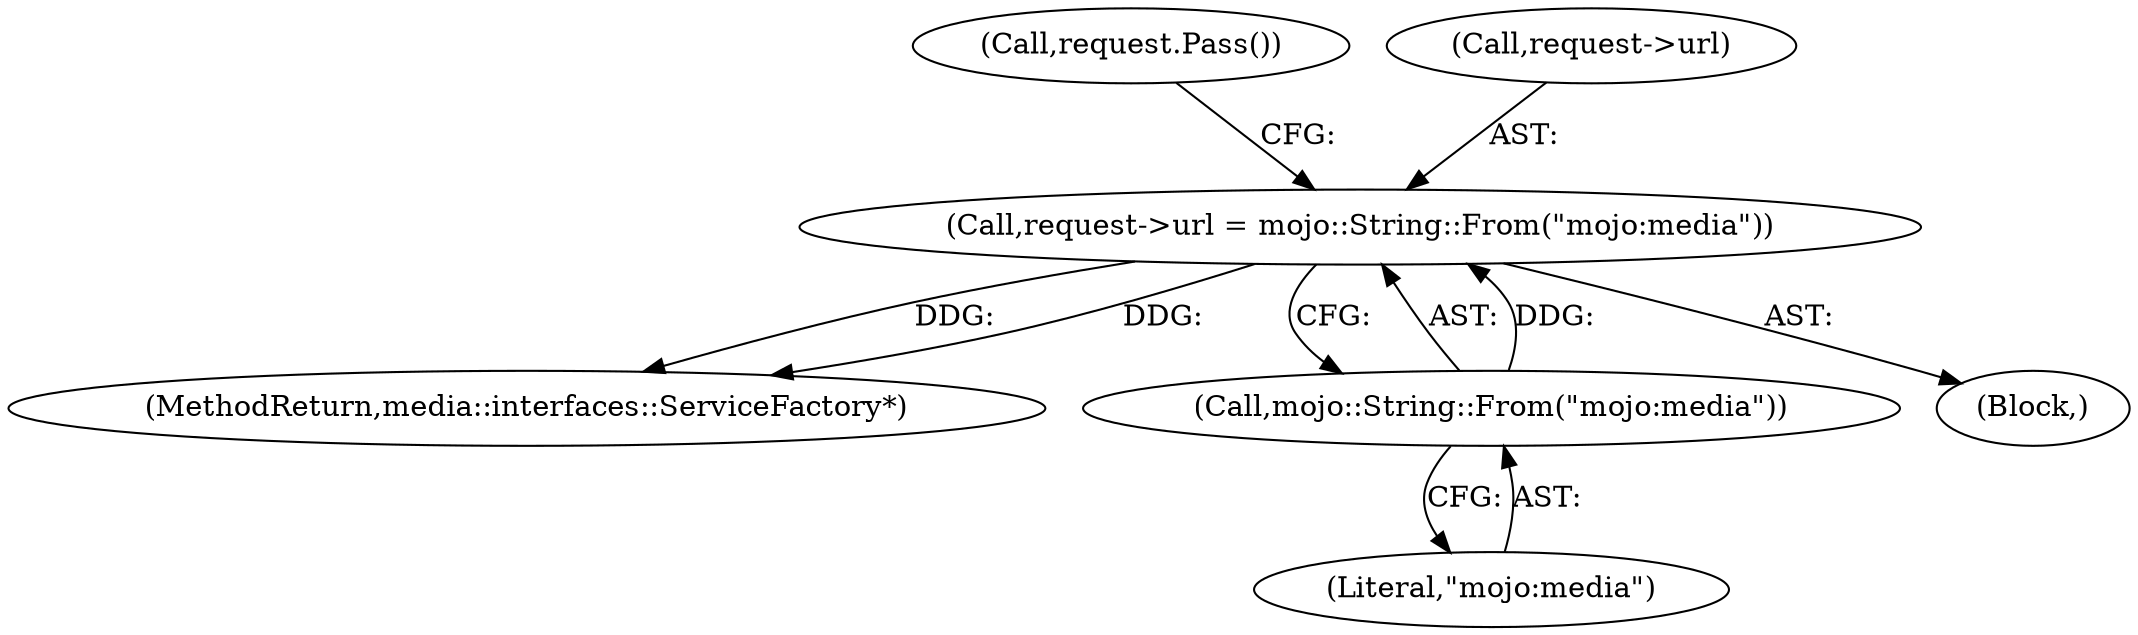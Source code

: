 digraph "1_Chrome_d926098e2e2be270c80a5ba25ab8a611b80b8556_0@del" {
"1000117" [label="(Call,request->url = mojo::String::From(\"mojo:media\"))"];
"1000121" [label="(Call,mojo::String::From(\"mojo:media\"))"];
"1000121" [label="(Call,mojo::String::From(\"mojo:media\"))"];
"1000142" [label="(MethodReturn,media::interfaces::ServiceFactory*)"];
"1000124" [label="(Call,request.Pass())"];
"1000122" [label="(Literal,\"mojo:media\")"];
"1000105" [label="(Block,)"];
"1000118" [label="(Call,request->url)"];
"1000117" [label="(Call,request->url = mojo::String::From(\"mojo:media\"))"];
"1000117" -> "1000105"  [label="AST: "];
"1000117" -> "1000121"  [label="CFG: "];
"1000118" -> "1000117"  [label="AST: "];
"1000121" -> "1000117"  [label="AST: "];
"1000124" -> "1000117"  [label="CFG: "];
"1000117" -> "1000142"  [label="DDG: "];
"1000117" -> "1000142"  [label="DDG: "];
"1000121" -> "1000117"  [label="DDG: "];
"1000121" -> "1000122"  [label="CFG: "];
"1000122" -> "1000121"  [label="AST: "];
}
